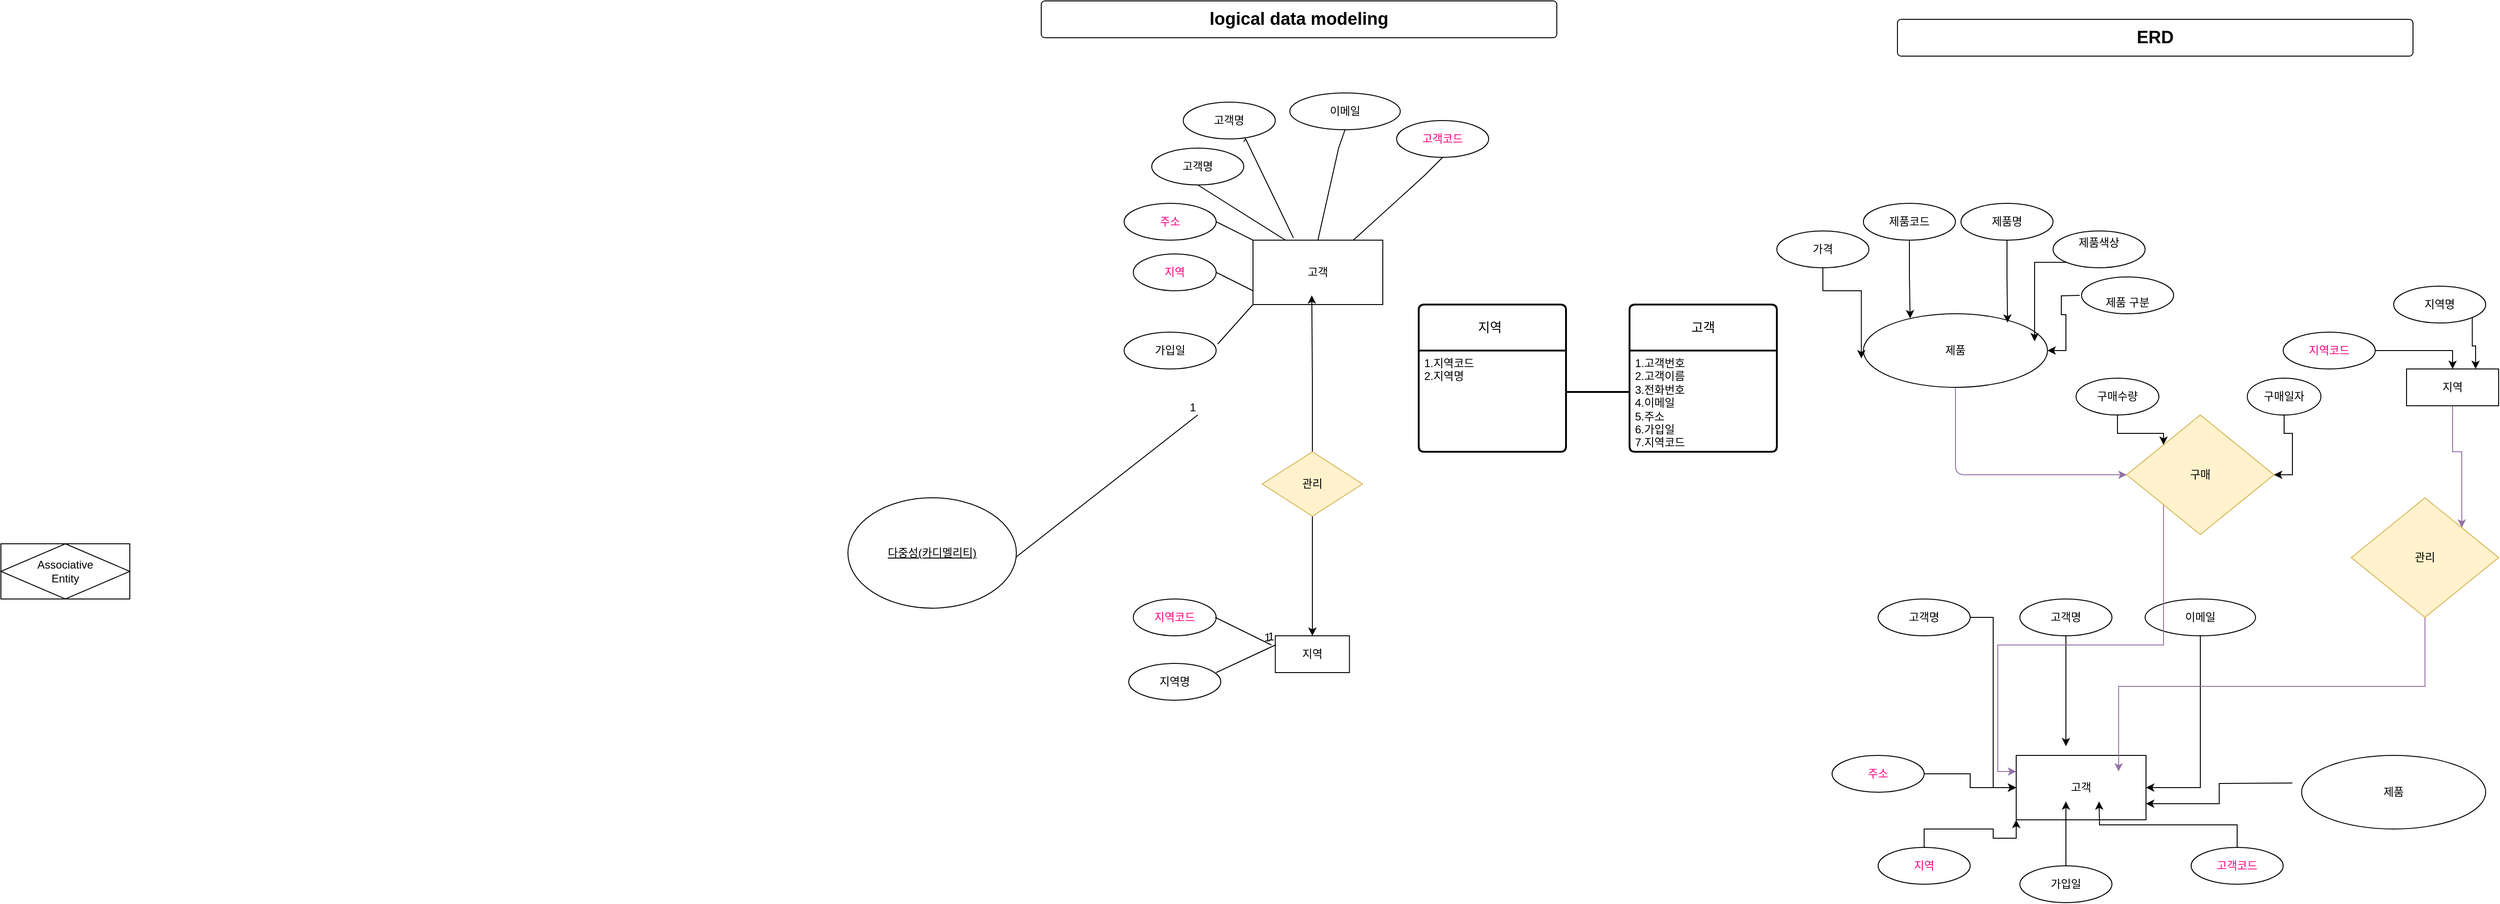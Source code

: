 <mxfile version="21.6.5" type="github">
  <diagram name="페이지-1" id="8ceYlJeKnEnoc0hkUmHm">
    <mxGraphModel dx="3897" dy="2087" grid="1" gridSize="10" guides="1" tooltips="1" connect="1" arrows="0" fold="1" page="1" pageScale="1" pageWidth="827" pageHeight="1169" math="0" shadow="0">
      <root>
        <mxCell id="0" />
        <mxCell id="1" parent="0" />
        <mxCell id="tmScAWc0-smr_KVI17uv-12" value="&lt;font style=&quot;vertical-align: inherit;&quot;&gt;&lt;font style=&quot;vertical-align: inherit;&quot;&gt;고객&lt;/font&gt;&lt;/font&gt;" style="whiteSpace=wrap;html=1;align=center;" parent="1" vertex="1">
          <mxGeometry x="259" y="-300" width="141" height="70" as="geometry" />
        </mxCell>
        <mxCell id="tmScAWc0-smr_KVI17uv-17" style="edgeStyle=orthogonalEdgeStyle;rounded=0;orthogonalLoop=1;jettySize=auto;html=1;exitX=1;exitY=0.5;exitDx=0;exitDy=0;entryX=0;entryY=0.5;entryDx=0;entryDy=0;" parent="1" source="tmScAWc0-smr_KVI17uv-13" target="tmScAWc0-smr_KVI17uv-12" edge="1">
          <mxGeometry relative="1" as="geometry" />
        </mxCell>
        <mxCell id="tmScAWc0-smr_KVI17uv-13" value="&lt;font style=&quot;vertical-align: inherit;&quot;&gt;&lt;font style=&quot;vertical-align: inherit;&quot;&gt;고객명&lt;/font&gt;&lt;/font&gt;" style="ellipse;whiteSpace=wrap;html=1;align=center;" parent="1" vertex="1">
          <mxGeometry x="109" y="-470" width="100" height="40" as="geometry" />
        </mxCell>
        <mxCell id="tmScAWc0-smr_KVI17uv-40" style="edgeStyle=orthogonalEdgeStyle;rounded=0;orthogonalLoop=1;jettySize=auto;html=1;exitX=0.5;exitY=1;exitDx=0;exitDy=0;" parent="1" source="tmScAWc0-smr_KVI17uv-18" edge="1">
          <mxGeometry relative="1" as="geometry">
            <mxPoint x="313" y="-310" as="targetPoint" />
          </mxGeometry>
        </mxCell>
        <mxCell id="tmScAWc0-smr_KVI17uv-18" value="&lt;font style=&quot;vertical-align: inherit;&quot;&gt;&lt;font style=&quot;vertical-align: inherit;&quot;&gt;고객명&lt;/font&gt;&lt;/font&gt;" style="ellipse;whiteSpace=wrap;html=1;align=center;" parent="1" vertex="1">
          <mxGeometry x="263" y="-470" width="100" height="40" as="geometry" />
        </mxCell>
        <mxCell id="tmScAWc0-smr_KVI17uv-24" style="edgeStyle=orthogonalEdgeStyle;rounded=0;orthogonalLoop=1;jettySize=auto;html=1;exitX=0.5;exitY=1;exitDx=0;exitDy=0;entryX=1;entryY=0.5;entryDx=0;entryDy=0;" parent="1" source="tmScAWc0-smr_KVI17uv-19" target="tmScAWc0-smr_KVI17uv-12" edge="1">
          <mxGeometry relative="1" as="geometry" />
        </mxCell>
        <mxCell id="tmScAWc0-smr_KVI17uv-19" value="&lt;font style=&quot;vertical-align: inherit;&quot;&gt;&lt;font style=&quot;vertical-align: inherit;&quot;&gt;이메일&lt;/font&gt;&lt;/font&gt;" style="ellipse;whiteSpace=wrap;html=1;align=center;" parent="1" vertex="1">
          <mxGeometry x="399" y="-470" width="120" height="40" as="geometry" />
        </mxCell>
        <mxCell id="tmScAWc0-smr_KVI17uv-34" style="edgeStyle=orthogonalEdgeStyle;rounded=0;orthogonalLoop=1;jettySize=auto;html=1;exitX=1;exitY=0.5;exitDx=0;exitDy=0;" parent="1" source="tmScAWc0-smr_KVI17uv-31" target="tmScAWc0-smr_KVI17uv-12" edge="1">
          <mxGeometry relative="1" as="geometry" />
        </mxCell>
        <mxCell id="tmScAWc0-smr_KVI17uv-31" value="&lt;font color=&quot;#ff0080&quot;&gt;주소&lt;/font&gt;" style="ellipse;whiteSpace=wrap;html=1;align=center;" parent="1" vertex="1">
          <mxGeometry x="59" y="-300" width="100" height="40" as="geometry" />
        </mxCell>
        <mxCell id="tmScAWc0-smr_KVI17uv-35" style="edgeStyle=orthogonalEdgeStyle;rounded=0;orthogonalLoop=1;jettySize=auto;html=1;exitX=0.5;exitY=0;exitDx=0;exitDy=0;entryX=0;entryY=1;entryDx=0;entryDy=0;" parent="1" source="tmScAWc0-smr_KVI17uv-32" target="tmScAWc0-smr_KVI17uv-12" edge="1">
          <mxGeometry relative="1" as="geometry" />
        </mxCell>
        <mxCell id="tmScAWc0-smr_KVI17uv-32" value="&lt;font color=&quot;#ff0080&quot;&gt;지역&lt;/font&gt;" style="ellipse;whiteSpace=wrap;html=1;align=center;" parent="1" vertex="1">
          <mxGeometry x="109" y="-200" width="100" height="40" as="geometry" />
        </mxCell>
        <mxCell id="tmScAWc0-smr_KVI17uv-39" style="edgeStyle=orthogonalEdgeStyle;rounded=0;orthogonalLoop=1;jettySize=auto;html=1;exitX=0.5;exitY=0;exitDx=0;exitDy=0;" parent="1" source="tmScAWc0-smr_KVI17uv-33" edge="1">
          <mxGeometry relative="1" as="geometry">
            <mxPoint x="313" y="-250" as="targetPoint" />
          </mxGeometry>
        </mxCell>
        <mxCell id="tmScAWc0-smr_KVI17uv-33" value="&lt;font style=&quot;vertical-align: inherit;&quot;&gt;&lt;font style=&quot;vertical-align: inherit;&quot;&gt;가입일&lt;/font&gt;&lt;/font&gt;" style="ellipse;whiteSpace=wrap;html=1;align=center;" parent="1" vertex="1">
          <mxGeometry x="263" y="-180" width="100" height="40" as="geometry" />
        </mxCell>
        <mxCell id="tmScAWc0-smr_KVI17uv-42" style="edgeStyle=orthogonalEdgeStyle;rounded=0;orthogonalLoop=1;jettySize=auto;html=1;exitX=0.5;exitY=0;exitDx=0;exitDy=0;" parent="1" source="tmScAWc0-smr_KVI17uv-41" edge="1">
          <mxGeometry relative="1" as="geometry">
            <mxPoint x="349" y="-250" as="targetPoint" />
          </mxGeometry>
        </mxCell>
        <mxCell id="tmScAWc0-smr_KVI17uv-41" value="&lt;font style=&quot;vertical-align: inherit;&quot;&gt;&lt;font color=&quot;#ff0080&quot; style=&quot;vertical-align: inherit;&quot;&gt;고객코드&lt;/font&gt;&lt;/font&gt;" style="ellipse;whiteSpace=wrap;html=1;align=center;" parent="1" vertex="1">
          <mxGeometry x="449" y="-200" width="100" height="40" as="geometry" />
        </mxCell>
        <mxCell id="AtRdUWmvcE0Tz8EeHSm6-30" style="edgeStyle=orthogonalEdgeStyle;rounded=0;orthogonalLoop=1;jettySize=auto;html=1;exitX=0.5;exitY=1;exitDx=0;exitDy=0;entryX=1;entryY=0;entryDx=0;entryDy=0;fillColor=#e1d5e7;strokeColor=#9673a6;" edge="1" parent="1" source="AtRdUWmvcE0Tz8EeHSm6-1" target="AtRdUWmvcE0Tz8EeHSm6-23">
          <mxGeometry relative="1" as="geometry" />
        </mxCell>
        <mxCell id="AtRdUWmvcE0Tz8EeHSm6-1" value="지역" style="whiteSpace=wrap;html=1;align=center;" vertex="1" parent="1">
          <mxGeometry x="683" y="-720" width="100" height="40" as="geometry" />
        </mxCell>
        <mxCell id="AtRdUWmvcE0Tz8EeHSm6-6" style="edgeStyle=orthogonalEdgeStyle;rounded=0;orthogonalLoop=1;jettySize=auto;html=1;exitX=1;exitY=0.5;exitDx=0;exitDy=0;entryX=0.5;entryY=0;entryDx=0;entryDy=0;" edge="1" parent="1" source="AtRdUWmvcE0Tz8EeHSm6-2" target="AtRdUWmvcE0Tz8EeHSm6-1">
          <mxGeometry relative="1" as="geometry" />
        </mxCell>
        <mxCell id="AtRdUWmvcE0Tz8EeHSm6-2" value="&lt;font color=&quot;#ff0080&quot;&gt;지역코드&lt;/font&gt;" style="ellipse;whiteSpace=wrap;html=1;align=center;" vertex="1" parent="1">
          <mxGeometry x="549" y="-760" width="100" height="40" as="geometry" />
        </mxCell>
        <mxCell id="AtRdUWmvcE0Tz8EeHSm6-26" style="edgeStyle=orthogonalEdgeStyle;rounded=0;orthogonalLoop=1;jettySize=auto;html=1;exitX=1;exitY=1;exitDx=0;exitDy=0;entryX=0.75;entryY=0;entryDx=0;entryDy=0;" edge="1" parent="1" source="AtRdUWmvcE0Tz8EeHSm6-3" target="AtRdUWmvcE0Tz8EeHSm6-1">
          <mxGeometry relative="1" as="geometry" />
        </mxCell>
        <mxCell id="AtRdUWmvcE0Tz8EeHSm6-3" value="지역명" style="ellipse;whiteSpace=wrap;html=1;align=center;" vertex="1" parent="1">
          <mxGeometry x="669" y="-810" width="100" height="40" as="geometry" />
        </mxCell>
        <mxCell id="AtRdUWmvcE0Tz8EeHSm6-9" style="edgeStyle=orthogonalEdgeStyle;rounded=0;orthogonalLoop=1;jettySize=auto;html=1;exitX=0;exitY=0.5;exitDx=0;exitDy=0;entryX=1;entryY=0.75;entryDx=0;entryDy=0;" edge="1" parent="1" target="tmScAWc0-smr_KVI17uv-12">
          <mxGeometry relative="1" as="geometry">
            <mxPoint x="559" y="-270" as="sourcePoint" />
          </mxGeometry>
        </mxCell>
        <mxCell id="AtRdUWmvcE0Tz8EeHSm6-34" style="edgeStyle=orthogonalEdgeStyle;rounded=1;orthogonalLoop=1;jettySize=auto;html=1;exitX=0.5;exitY=1;exitDx=0;exitDy=0;entryX=0;entryY=0.5;entryDx=0;entryDy=0;fillColor=#e1d5e7;strokeColor=#9673a6;" edge="1" parent="1" source="AtRdUWmvcE0Tz8EeHSm6-8" target="AtRdUWmvcE0Tz8EeHSm6-31">
          <mxGeometry relative="1" as="geometry" />
        </mxCell>
        <mxCell id="AtRdUWmvcE0Tz8EeHSm6-8" value="제품" style="ellipse;whiteSpace=wrap;html=1;align=center;" vertex="1" parent="1">
          <mxGeometry x="93" y="-780" width="200" height="80" as="geometry" />
        </mxCell>
        <mxCell id="AtRdUWmvcE0Tz8EeHSm6-10" value="제품" style="ellipse;whiteSpace=wrap;html=1;align=center;" vertex="1" parent="1">
          <mxGeometry x="569" y="-300" width="200" height="80" as="geometry" />
        </mxCell>
        <mxCell id="AtRdUWmvcE0Tz8EeHSm6-20" style="edgeStyle=orthogonalEdgeStyle;rounded=0;orthogonalLoop=1;jettySize=auto;html=1;exitX=0.5;exitY=1;exitDx=0;exitDy=0;entryX=-0.011;entryY=0.606;entryDx=0;entryDy=0;entryPerimeter=0;" edge="1" parent="1" source="AtRdUWmvcE0Tz8EeHSm6-11" target="AtRdUWmvcE0Tz8EeHSm6-8">
          <mxGeometry relative="1" as="geometry" />
        </mxCell>
        <mxCell id="AtRdUWmvcE0Tz8EeHSm6-11" value="가격" style="ellipse;whiteSpace=wrap;html=1;align=center;" vertex="1" parent="1">
          <mxGeometry x="-1" y="-870" width="100" height="40" as="geometry" />
        </mxCell>
        <mxCell id="AtRdUWmvcE0Tz8EeHSm6-19" style="edgeStyle=orthogonalEdgeStyle;rounded=0;orthogonalLoop=1;jettySize=auto;html=1;exitX=0.5;exitY=1;exitDx=0;exitDy=0;entryX=0.254;entryY=0.062;entryDx=0;entryDy=0;entryPerimeter=0;" edge="1" parent="1" source="AtRdUWmvcE0Tz8EeHSm6-12" target="AtRdUWmvcE0Tz8EeHSm6-8">
          <mxGeometry relative="1" as="geometry" />
        </mxCell>
        <mxCell id="AtRdUWmvcE0Tz8EeHSm6-12" value="제품코드" style="ellipse;whiteSpace=wrap;html=1;align=center;" vertex="1" parent="1">
          <mxGeometry x="93" y="-900" width="100" height="40" as="geometry" />
        </mxCell>
        <mxCell id="AtRdUWmvcE0Tz8EeHSm6-17" style="edgeStyle=orthogonalEdgeStyle;rounded=0;orthogonalLoop=1;jettySize=auto;html=1;exitX=0;exitY=1;exitDx=0;exitDy=0;entryX=0.93;entryY=0.375;entryDx=0;entryDy=0;entryPerimeter=0;" edge="1" parent="1" source="AtRdUWmvcE0Tz8EeHSm6-13" target="AtRdUWmvcE0Tz8EeHSm6-8">
          <mxGeometry relative="1" as="geometry" />
        </mxCell>
        <mxCell id="AtRdUWmvcE0Tz8EeHSm6-13" value="&#xa;&lt;span style=&quot;color: rgb(0, 0, 0); font-family: Helvetica; font-size: 12px; font-style: normal; font-variant-ligatures: normal; font-variant-caps: normal; font-weight: 400; letter-spacing: normal; orphans: 2; text-align: center; text-indent: 0px; text-transform: none; widows: 2; word-spacing: 0px; -webkit-text-stroke-width: 0px; background-color: rgb(251, 251, 251); text-decoration-thickness: initial; text-decoration-style: initial; text-decoration-color: initial; float: none; display: inline !important;&quot;&gt;제품색상&lt;/span&gt;&#xa;&#xa;" style="ellipse;whiteSpace=wrap;html=1;align=center;" vertex="1" parent="1">
          <mxGeometry x="299" y="-870" width="100" height="40" as="geometry" />
        </mxCell>
        <mxCell id="AtRdUWmvcE0Tz8EeHSm6-18" style="edgeStyle=orthogonalEdgeStyle;rounded=0;orthogonalLoop=1;jettySize=auto;html=1;exitX=0.5;exitY=1;exitDx=0;exitDy=0;entryX=0.783;entryY=0.121;entryDx=0;entryDy=0;entryPerimeter=0;" edge="1" parent="1" source="AtRdUWmvcE0Tz8EeHSm6-14" target="AtRdUWmvcE0Tz8EeHSm6-8">
          <mxGeometry relative="1" as="geometry" />
        </mxCell>
        <mxCell id="AtRdUWmvcE0Tz8EeHSm6-14" value="제품명" style="ellipse;whiteSpace=wrap;html=1;align=center;" vertex="1" parent="1">
          <mxGeometry x="199" y="-900" width="100" height="40" as="geometry" />
        </mxCell>
        <mxCell id="AtRdUWmvcE0Tz8EeHSm6-16" style="edgeStyle=orthogonalEdgeStyle;rounded=0;orthogonalLoop=1;jettySize=auto;html=1;exitX=0;exitY=0.5;exitDx=0;exitDy=0;entryX=1;entryY=0.5;entryDx=0;entryDy=0;" edge="1" parent="1" target="AtRdUWmvcE0Tz8EeHSm6-8">
          <mxGeometry relative="1" as="geometry">
            <mxPoint x="328.0" y="-800" as="sourcePoint" />
          </mxGeometry>
        </mxCell>
        <mxCell id="AtRdUWmvcE0Tz8EeHSm6-15" value="&lt;br&gt;제품 구분" style="ellipse;whiteSpace=wrap;html=1;align=center;" vertex="1" parent="1">
          <mxGeometry x="330" y="-820" width="100" height="40" as="geometry" />
        </mxCell>
        <mxCell id="AtRdUWmvcE0Tz8EeHSm6-21" value="Associative&#xa;Entity" style="shape=associativeEntity;whiteSpace=wrap;html=1;align=center;" vertex="1" parent="1">
          <mxGeometry x="-1930" y="-530" width="140" height="60" as="geometry" />
        </mxCell>
        <mxCell id="AtRdUWmvcE0Tz8EeHSm6-24" style="edgeStyle=orthogonalEdgeStyle;rounded=0;orthogonalLoop=1;jettySize=auto;html=1;exitX=0.5;exitY=1;exitDx=0;exitDy=0;entryX=0.789;entryY=0.25;entryDx=0;entryDy=0;entryPerimeter=0;fillColor=#e1d5e7;strokeColor=#9673a6;" edge="1" parent="1" source="AtRdUWmvcE0Tz8EeHSm6-23" target="tmScAWc0-smr_KVI17uv-12">
          <mxGeometry relative="1" as="geometry" />
        </mxCell>
        <mxCell id="AtRdUWmvcE0Tz8EeHSm6-23" value="관리" style="shape=rhombus;perimeter=rhombusPerimeter;whiteSpace=wrap;html=1;align=center;rotation=0;fillColor=#fff2cc;strokeColor=#d6b656;" vertex="1" parent="1">
          <mxGeometry x="623" y="-580" width="160" height="130" as="geometry" />
        </mxCell>
        <mxCell id="AtRdUWmvcE0Tz8EeHSm6-33" style="edgeStyle=orthogonalEdgeStyle;rounded=0;orthogonalLoop=1;jettySize=auto;html=1;exitX=0;exitY=1;exitDx=0;exitDy=0;entryX=0;entryY=0.25;entryDx=0;entryDy=0;fillColor=#e1d5e7;strokeColor=#9673a6;" edge="1" parent="1" source="AtRdUWmvcE0Tz8EeHSm6-31" target="tmScAWc0-smr_KVI17uv-12">
          <mxGeometry relative="1" as="geometry" />
        </mxCell>
        <mxCell id="AtRdUWmvcE0Tz8EeHSm6-31" value="구매" style="shape=rhombus;perimeter=rhombusPerimeter;whiteSpace=wrap;html=1;align=center;rotation=0;fillColor=#fff2cc;strokeColor=#d6b656;" vertex="1" parent="1">
          <mxGeometry x="379" y="-670" width="160" height="130" as="geometry" />
        </mxCell>
        <mxCell id="AtRdUWmvcE0Tz8EeHSm6-38" style="edgeStyle=orthogonalEdgeStyle;rounded=0;orthogonalLoop=1;jettySize=auto;html=1;exitX=0.5;exitY=1;exitDx=0;exitDy=0;entryX=0;entryY=0;entryDx=0;entryDy=0;" edge="1" parent="1" source="AtRdUWmvcE0Tz8EeHSm6-35" target="AtRdUWmvcE0Tz8EeHSm6-31">
          <mxGeometry relative="1" as="geometry" />
        </mxCell>
        <mxCell id="AtRdUWmvcE0Tz8EeHSm6-35" value="구매수량" style="ellipse;whiteSpace=wrap;html=1;align=center;" vertex="1" parent="1">
          <mxGeometry x="324" y="-710" width="90" height="40" as="geometry" />
        </mxCell>
        <mxCell id="AtRdUWmvcE0Tz8EeHSm6-37" style="edgeStyle=orthogonalEdgeStyle;rounded=0;orthogonalLoop=1;jettySize=auto;html=1;exitX=0.5;exitY=1;exitDx=0;exitDy=0;entryX=1;entryY=0.5;entryDx=0;entryDy=0;" edge="1" parent="1" source="AtRdUWmvcE0Tz8EeHSm6-36" target="AtRdUWmvcE0Tz8EeHSm6-31">
          <mxGeometry relative="1" as="geometry" />
        </mxCell>
        <mxCell id="AtRdUWmvcE0Tz8EeHSm6-36" value="구매일자" style="ellipse;whiteSpace=wrap;html=1;align=center;" vertex="1" parent="1">
          <mxGeometry x="510" y="-710" width="80" height="40" as="geometry" />
        </mxCell>
        <mxCell id="AtRdUWmvcE0Tz8EeHSm6-39" value="&lt;b&gt;&lt;font style=&quot;font-size: 19px;&quot;&gt;ERD&lt;/font&gt;&lt;/b&gt;" style="rounded=1;arcSize=10;whiteSpace=wrap;html=1;align=center;" vertex="1" parent="1">
          <mxGeometry x="130" y="-1100" width="560" height="40" as="geometry" />
        </mxCell>
        <mxCell id="AtRdUWmvcE0Tz8EeHSm6-40" value="&lt;span style=&quot;font-size: 19px;&quot;&gt;&lt;b&gt;logical data modeling&lt;/b&gt;&lt;/span&gt;" style="rounded=1;arcSize=10;whiteSpace=wrap;html=1;align=center;" vertex="1" parent="1">
          <mxGeometry x="-800" y="-1120" width="560" height="40" as="geometry" />
        </mxCell>
        <mxCell id="AtRdUWmvcE0Tz8EeHSm6-41" value="&lt;font style=&quot;vertical-align: inherit;&quot;&gt;&lt;font style=&quot;vertical-align: inherit;&quot;&gt;고객&lt;/font&gt;&lt;/font&gt;" style="whiteSpace=wrap;html=1;align=center;" vertex="1" parent="1">
          <mxGeometry x="-570" y="-860" width="141" height="70" as="geometry" />
        </mxCell>
        <mxCell id="AtRdUWmvcE0Tz8EeHSm6-42" value="&lt;font style=&quot;vertical-align: inherit;&quot;&gt;&lt;font style=&quot;vertical-align: inherit;&quot;&gt;고객명&lt;/font&gt;&lt;/font&gt;" style="ellipse;whiteSpace=wrap;html=1;align=center;" vertex="1" parent="1">
          <mxGeometry x="-680" y="-960" width="100" height="40" as="geometry" />
        </mxCell>
        <mxCell id="AtRdUWmvcE0Tz8EeHSm6-43" value="&lt;font style=&quot;vertical-align: inherit;&quot;&gt;&lt;font style=&quot;vertical-align: inherit;&quot;&gt;고객명&lt;/font&gt;&lt;/font&gt;" style="ellipse;whiteSpace=wrap;html=1;align=center;" vertex="1" parent="1">
          <mxGeometry x="-645.75" y="-1010" width="100" height="40" as="geometry" />
        </mxCell>
        <mxCell id="AtRdUWmvcE0Tz8EeHSm6-44" value="&lt;font style=&quot;vertical-align: inherit;&quot;&gt;&lt;font style=&quot;vertical-align: inherit;&quot;&gt;이메일&lt;/font&gt;&lt;/font&gt;" style="ellipse;whiteSpace=wrap;html=1;align=center;" vertex="1" parent="1">
          <mxGeometry x="-530" y="-1020" width="120" height="40" as="geometry" />
        </mxCell>
        <mxCell id="AtRdUWmvcE0Tz8EeHSm6-46" value="&lt;font color=&quot;#ff0080&quot;&gt;주소&lt;/font&gt;" style="ellipse;whiteSpace=wrap;html=1;align=center;" vertex="1" parent="1">
          <mxGeometry x="-710" y="-900" width="100" height="40" as="geometry" />
        </mxCell>
        <mxCell id="AtRdUWmvcE0Tz8EeHSm6-48" value="&lt;font color=&quot;#ff0080&quot;&gt;지역&lt;/font&gt;" style="ellipse;whiteSpace=wrap;html=1;align=center;" vertex="1" parent="1">
          <mxGeometry x="-700" y="-845" width="90" height="40" as="geometry" />
        </mxCell>
        <mxCell id="AtRdUWmvcE0Tz8EeHSm6-50" value="&lt;font style=&quot;vertical-align: inherit;&quot;&gt;&lt;font style=&quot;vertical-align: inherit;&quot;&gt;가입일&lt;/font&gt;&lt;/font&gt;" style="ellipse;whiteSpace=wrap;html=1;align=center;" vertex="1" parent="1">
          <mxGeometry x="-710" y="-760" width="100" height="40" as="geometry" />
        </mxCell>
        <mxCell id="AtRdUWmvcE0Tz8EeHSm6-51" value="&lt;font style=&quot;vertical-align: inherit;&quot;&gt;&lt;font color=&quot;#ff0080&quot; style=&quot;vertical-align: inherit;&quot;&gt;고객코드&lt;/font&gt;&lt;/font&gt;" style="ellipse;whiteSpace=wrap;html=1;align=center;rotation=0;" vertex="1" parent="1">
          <mxGeometry x="-414" y="-990" width="100" height="40" as="geometry" />
        </mxCell>
        <mxCell id="AtRdUWmvcE0Tz8EeHSm6-71" value="지역&lt;span style=&quot;white-space: pre;&quot;&gt;&#x9;&lt;/span&gt;" style="swimlane;childLayout=stackLayout;horizontal=1;startSize=50;horizontalStack=0;rounded=1;fontSize=14;fontStyle=0;strokeWidth=2;resizeParent=0;resizeLast=1;shadow=0;dashed=0;align=center;arcSize=4;whiteSpace=wrap;html=1;" vertex="1" parent="1">
          <mxGeometry x="-390" y="-790" width="160" height="160" as="geometry" />
        </mxCell>
        <mxCell id="AtRdUWmvcE0Tz8EeHSm6-72" value="1.지역코드&lt;br&gt;2.지역명" style="align=left;strokeColor=none;fillColor=none;spacingLeft=4;fontSize=12;verticalAlign=top;resizable=0;rotatable=0;part=1;html=1;" vertex="1" parent="AtRdUWmvcE0Tz8EeHSm6-71">
          <mxGeometry y="50" width="160" height="110" as="geometry" />
        </mxCell>
        <mxCell id="AtRdUWmvcE0Tz8EeHSm6-101" style="edgeStyle=orthogonalEdgeStyle;rounded=0;orthogonalLoop=1;jettySize=auto;html=1;exitX=0.5;exitY=1;exitDx=0;exitDy=0;entryX=0.5;entryY=0;entryDx=0;entryDy=0;" edge="1" parent="1" source="AtRdUWmvcE0Tz8EeHSm6-74" target="AtRdUWmvcE0Tz8EeHSm6-75">
          <mxGeometry relative="1" as="geometry" />
        </mxCell>
        <mxCell id="AtRdUWmvcE0Tz8EeHSm6-102" style="edgeStyle=orthogonalEdgeStyle;rounded=0;orthogonalLoop=1;jettySize=auto;html=1;exitX=0.5;exitY=0;exitDx=0;exitDy=0;entryX=0.453;entryY=0.857;entryDx=0;entryDy=0;entryPerimeter=0;" edge="1" parent="1" source="AtRdUWmvcE0Tz8EeHSm6-74" target="AtRdUWmvcE0Tz8EeHSm6-41">
          <mxGeometry relative="1" as="geometry" />
        </mxCell>
        <mxCell id="AtRdUWmvcE0Tz8EeHSm6-74" value="관리" style="shape=rhombus;perimeter=rhombusPerimeter;whiteSpace=wrap;html=1;align=center;rotation=0;fillColor=#fff2cc;strokeColor=#d6b656;" vertex="1" parent="1">
          <mxGeometry x="-560" y="-630" width="109" height="70" as="geometry" />
        </mxCell>
        <mxCell id="AtRdUWmvcE0Tz8EeHSm6-75" value="지역" style="whiteSpace=wrap;html=1;align=center;" vertex="1" parent="1">
          <mxGeometry x="-545.75" y="-430" width="80.5" height="40" as="geometry" />
        </mxCell>
        <mxCell id="AtRdUWmvcE0Tz8EeHSm6-77" value="&lt;font color=&quot;#ff0080&quot;&gt;지역코드&lt;/font&gt;" style="ellipse;whiteSpace=wrap;html=1;align=center;" vertex="1" parent="1">
          <mxGeometry x="-700" y="-470" width="90" height="40" as="geometry" />
        </mxCell>
        <mxCell id="AtRdUWmvcE0Tz8EeHSm6-78" value="지역명" style="ellipse;whiteSpace=wrap;html=1;align=center;" vertex="1" parent="1">
          <mxGeometry x="-705" y="-400" width="100" height="40" as="geometry" />
        </mxCell>
        <mxCell id="AtRdUWmvcE0Tz8EeHSm6-97" value="" style="endArrow=none;html=1;rounded=0;" edge="1" parent="1">
          <mxGeometry relative="1" as="geometry">
            <mxPoint x="-611" y="-450" as="sourcePoint" />
            <mxPoint x="-550" y="-420" as="targetPoint" />
          </mxGeometry>
        </mxCell>
        <mxCell id="AtRdUWmvcE0Tz8EeHSm6-98" value="1" style="resizable=0;html=1;whiteSpace=wrap;align=right;verticalAlign=bottom;" connectable="0" vertex="1" parent="AtRdUWmvcE0Tz8EeHSm6-97">
          <mxGeometry x="1" relative="1" as="geometry" />
        </mxCell>
        <mxCell id="AtRdUWmvcE0Tz8EeHSm6-99" value="" style="endArrow=none;html=1;rounded=0;entryX=0;entryY=0.25;entryDx=0;entryDy=0;" edge="1" parent="1" target="AtRdUWmvcE0Tz8EeHSm6-75">
          <mxGeometry relative="1" as="geometry">
            <mxPoint x="-610" y="-390" as="sourcePoint" />
            <mxPoint x="-549" y="-360" as="targetPoint" />
          </mxGeometry>
        </mxCell>
        <mxCell id="AtRdUWmvcE0Tz8EeHSm6-100" value="1" style="resizable=0;html=1;whiteSpace=wrap;align=right;verticalAlign=bottom;" connectable="0" vertex="1" parent="AtRdUWmvcE0Tz8EeHSm6-99">
          <mxGeometry x="1" relative="1" as="geometry" />
        </mxCell>
        <mxCell id="AtRdUWmvcE0Tz8EeHSm6-103" value="" style="endArrow=none;html=1;rounded=0;" edge="1" parent="1">
          <mxGeometry relative="1" as="geometry">
            <mxPoint x="-860" y="-490" as="sourcePoint" />
            <mxPoint x="-630" y="-670" as="targetPoint" />
          </mxGeometry>
        </mxCell>
        <mxCell id="AtRdUWmvcE0Tz8EeHSm6-104" value="1" style="resizable=0;html=1;whiteSpace=wrap;align=right;verticalAlign=bottom;" connectable="0" vertex="1" parent="AtRdUWmvcE0Tz8EeHSm6-103">
          <mxGeometry x="1" relative="1" as="geometry" />
        </mxCell>
        <mxCell id="AtRdUWmvcE0Tz8EeHSm6-105" value="다중성(카디멜리티)" style="ellipse;whiteSpace=wrap;html=1;align=center;fontStyle=4;" vertex="1" parent="1">
          <mxGeometry x="-1010" y="-580" width="183" height="120" as="geometry" />
        </mxCell>
        <mxCell id="AtRdUWmvcE0Tz8EeHSm6-107" value="고객&lt;br&gt;" style="swimlane;childLayout=stackLayout;horizontal=1;startSize=50;horizontalStack=0;rounded=1;fontSize=14;fontStyle=0;strokeWidth=2;resizeParent=0;resizeLast=1;shadow=0;dashed=0;align=center;arcSize=4;whiteSpace=wrap;html=1;" vertex="1" parent="1">
          <mxGeometry x="-161" y="-790" width="160" height="160" as="geometry" />
        </mxCell>
        <mxCell id="AtRdUWmvcE0Tz8EeHSm6-108" value="1.고객번호&lt;br&gt;2.고객이름&lt;br&gt;3.전화번호&lt;br&gt;4.이메일&lt;br&gt;5.주소&lt;br&gt;6.가입일&lt;br&gt;7.지역코드" style="align=left;strokeColor=none;fillColor=none;spacingLeft=4;fontSize=12;verticalAlign=top;resizable=0;rotatable=0;part=1;html=1;" vertex="1" parent="AtRdUWmvcE0Tz8EeHSm6-107">
          <mxGeometry y="50" width="160" height="110" as="geometry" />
        </mxCell>
        <mxCell id="AtRdUWmvcE0Tz8EeHSm6-109" value="" style="endArrow=none;html=1;rounded=0;exitX=0;exitY=0;exitDx=0;exitDy=0;entryX=1;entryY=0.5;entryDx=0;entryDy=0;" edge="1" parent="1" source="AtRdUWmvcE0Tz8EeHSm6-41" target="AtRdUWmvcE0Tz8EeHSm6-46">
          <mxGeometry width="50" height="50" relative="1" as="geometry">
            <mxPoint x="-630" y="-845" as="sourcePoint" />
            <mxPoint x="-580" y="-895" as="targetPoint" />
          </mxGeometry>
        </mxCell>
        <mxCell id="AtRdUWmvcE0Tz8EeHSm6-111" value="" style="endArrow=none;html=1;rounded=0;" edge="1" parent="1" source="AtRdUWmvcE0Tz8EeHSm6-41">
          <mxGeometry width="50" height="50" relative="1" as="geometry">
            <mxPoint x="-414" y="-900" as="sourcePoint" />
            <mxPoint x="-364" y="-950" as="targetPoint" />
            <Array as="points">
              <mxPoint x="-384" y="-930" />
            </Array>
          </mxGeometry>
        </mxCell>
        <mxCell id="AtRdUWmvcE0Tz8EeHSm6-112" value="" style="endArrow=none;html=1;rounded=0;exitX=0.5;exitY=0;exitDx=0;exitDy=0;entryX=0.5;entryY=1;entryDx=0;entryDy=0;" edge="1" parent="1" source="AtRdUWmvcE0Tz8EeHSm6-41" target="AtRdUWmvcE0Tz8EeHSm6-44">
          <mxGeometry width="50" height="50" relative="1" as="geometry">
            <mxPoint x="-554" y="-890" as="sourcePoint" />
            <mxPoint x="-457" y="-980" as="targetPoint" />
            <Array as="points">
              <mxPoint x="-477" y="-960" />
            </Array>
          </mxGeometry>
        </mxCell>
        <mxCell id="AtRdUWmvcE0Tz8EeHSm6-113" value="" style="endArrow=none;html=1;rounded=0;exitX=0.312;exitY=-0.033;exitDx=0;exitDy=0;exitPerimeter=0;entryX=0.656;entryY=1.075;entryDx=0;entryDy=0;entryPerimeter=0;" edge="1" parent="1" source="AtRdUWmvcE0Tz8EeHSm6-41" target="AtRdUWmvcE0Tz8EeHSm6-43">
          <mxGeometry width="50" height="50" relative="1" as="geometry">
            <mxPoint x="-600" y="-870" as="sourcePoint" />
            <mxPoint x="-558" y="-990" as="targetPoint" />
            <Array as="points">
              <mxPoint x="-578" y="-970" />
            </Array>
          </mxGeometry>
        </mxCell>
        <mxCell id="AtRdUWmvcE0Tz8EeHSm6-115" value="" style="endArrow=none;html=1;rounded=0;exitX=0;exitY=0;exitDx=0;exitDy=0;entryX=1;entryY=0.5;entryDx=0;entryDy=0;" edge="1" parent="1">
          <mxGeometry width="50" height="50" relative="1" as="geometry">
            <mxPoint x="-570" y="-805" as="sourcePoint" />
            <mxPoint x="-610" y="-825" as="targetPoint" />
            <Array as="points" />
          </mxGeometry>
        </mxCell>
        <mxCell id="AtRdUWmvcE0Tz8EeHSm6-116" value="" style="endArrow=none;html=1;rounded=0;entryX=0;entryY=1;entryDx=0;entryDy=0;exitX=1.016;exitY=0.325;exitDx=0;exitDy=0;exitPerimeter=0;" edge="1" parent="1" source="AtRdUWmvcE0Tz8EeHSm6-50" target="AtRdUWmvcE0Tz8EeHSm6-41">
          <mxGeometry width="50" height="50" relative="1" as="geometry">
            <mxPoint x="-633" y="-730" as="sourcePoint" />
            <mxPoint x="-570" y="-790" as="targetPoint" />
            <Array as="points" />
          </mxGeometry>
        </mxCell>
        <mxCell id="AtRdUWmvcE0Tz8EeHSm6-119" value="" style="endArrow=none;html=1;rounded=0;entryX=0.25;entryY=0;entryDx=0;entryDy=0;exitX=0.5;exitY=1;exitDx=0;exitDy=0;" edge="1" parent="1" source="AtRdUWmvcE0Tz8EeHSm6-42" target="AtRdUWmvcE0Tz8EeHSm6-41">
          <mxGeometry width="50" height="50" relative="1" as="geometry">
            <mxPoint x="-570" y="-935" as="sourcePoint" />
            <mxPoint x="-560" y="-845" as="targetPoint" />
            <Array as="points" />
          </mxGeometry>
        </mxCell>
        <mxCell id="AtRdUWmvcE0Tz8EeHSm6-122" value="" style="line;strokeWidth=2;html=1;" vertex="1" parent="1">
          <mxGeometry x="-230" y="-700" width="70" height="10" as="geometry" />
        </mxCell>
      </root>
    </mxGraphModel>
  </diagram>
</mxfile>
